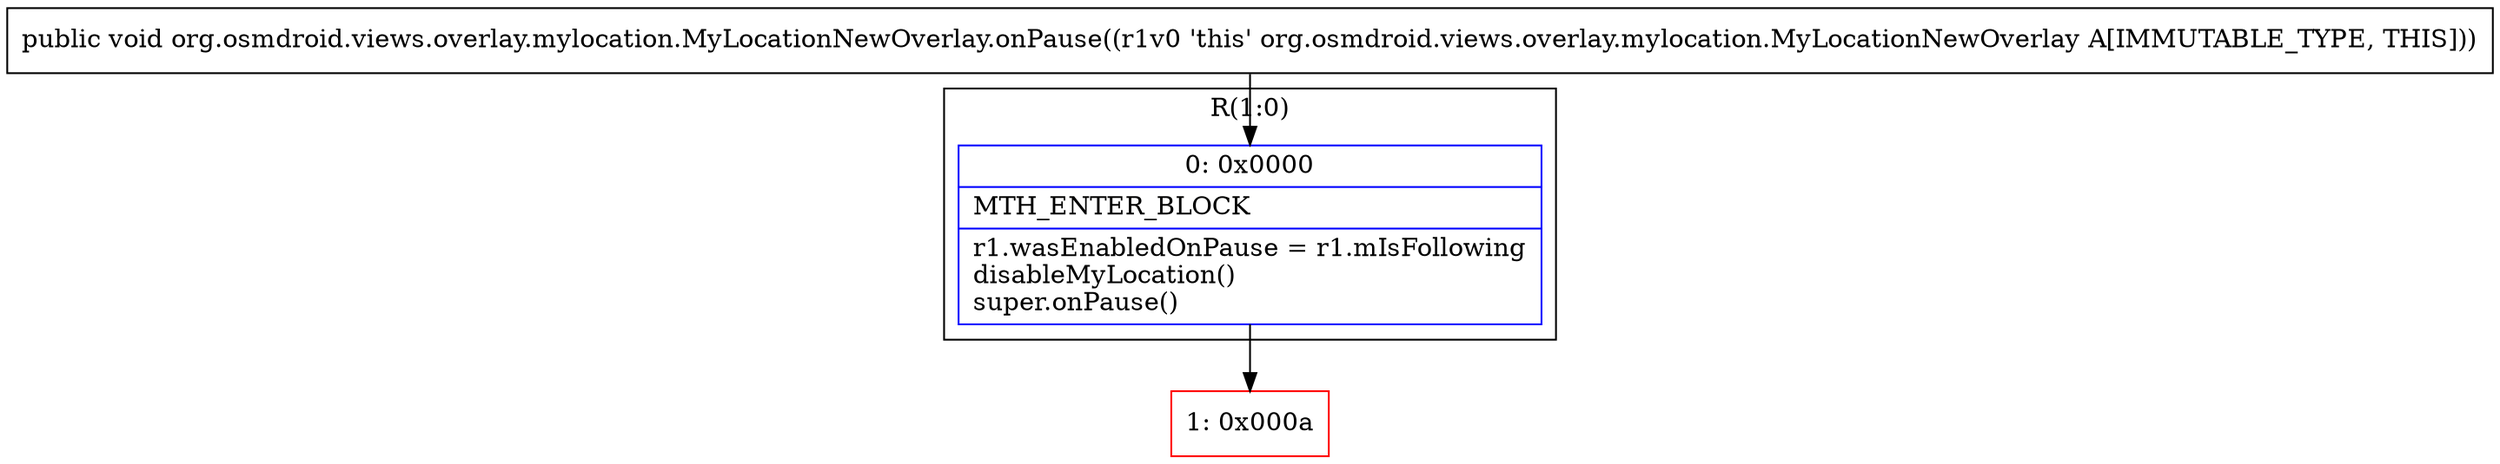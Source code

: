 digraph "CFG fororg.osmdroid.views.overlay.mylocation.MyLocationNewOverlay.onPause()V" {
subgraph cluster_Region_276892862 {
label = "R(1:0)";
node [shape=record,color=blue];
Node_0 [shape=record,label="{0\:\ 0x0000|MTH_ENTER_BLOCK\l|r1.wasEnabledOnPause = r1.mIsFollowing\ldisableMyLocation()\lsuper.onPause()\l}"];
}
Node_1 [shape=record,color=red,label="{1\:\ 0x000a}"];
MethodNode[shape=record,label="{public void org.osmdroid.views.overlay.mylocation.MyLocationNewOverlay.onPause((r1v0 'this' org.osmdroid.views.overlay.mylocation.MyLocationNewOverlay A[IMMUTABLE_TYPE, THIS])) }"];
MethodNode -> Node_0;
Node_0 -> Node_1;
}

